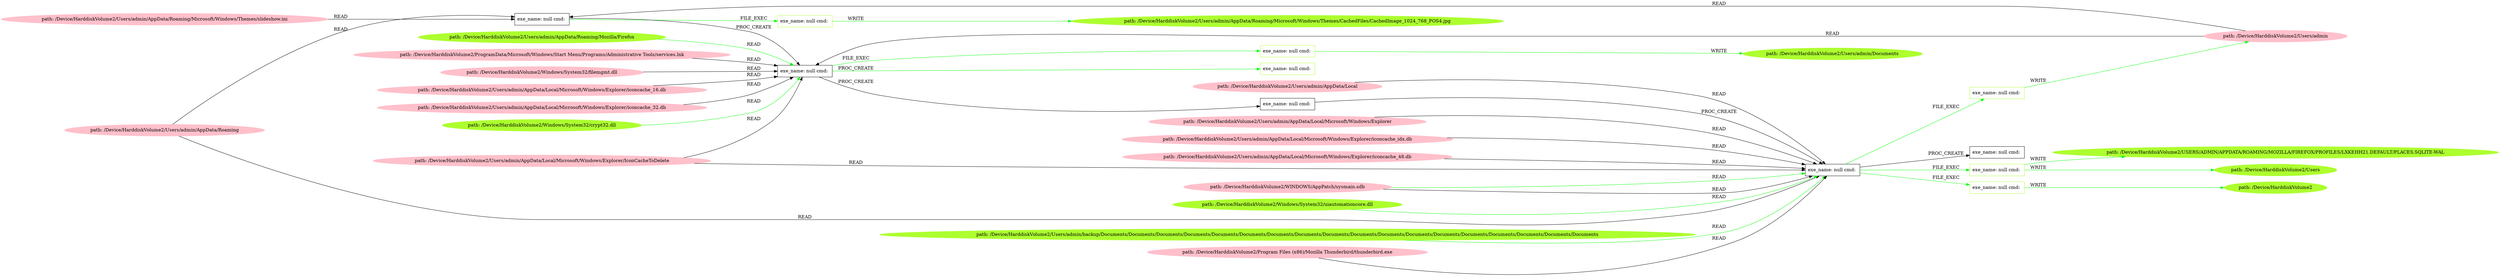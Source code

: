 digraph {
	rankdir=LR
	7 [label="exe_name: null cmd: " color=black shape=box style=solid]
	43 [label="exe_name: null cmd: " color=greenyellow shape=box style=solid]
	7 -> 43 [label=FILE_EXEC color=green]
	3 [label="exe_name: null cmd: " color=black shape=box style=solid]
	45 [label="exe_name: null cmd: " color=greenyellow shape=box style=solid]
	3 -> 45 [label=FILE_EXEC color=green]
	0 [label="exe_name: null cmd: " color=black shape=box style=solid]
	51 [label="exe_name: null cmd: " color=greenyellow shape=box style=solid]
	0 -> 51 [label=FILE_EXEC color=green]
	0 [label="exe_name: null cmd: " color=black shape=box style=solid]
	53 [label="exe_name: null cmd: " color=greenyellow shape=box style=solid]
	0 -> 53 [label=FILE_EXEC color=green]
	0 [label="exe_name: null cmd: " color=black shape=box style=solid]
	57 [label="exe_name: null cmd: " color=greenyellow shape=box style=solid]
	0 -> 57 [label=FILE_EXEC color=green]
	26 [label="path: /Device/HarddiskVolume2/Users/admin" color=pink shape=oval style=filled]
	7 [label="exe_name: null cmd: " color=black shape=box style=solid]
	26 -> 7 [label=READ color=black]
	40 [label="path: /Device/HarddiskVolume2/Users/admin/AppData/Roaming" color=pink shape=oval style=filled]
	7 [label="exe_name: null cmd: " color=black shape=box style=solid]
	40 -> 7 [label=READ color=black]
	31 [label="path: /Device/HarddiskVolume2/Users/admin/AppData/Roaming/Microsoft/Windows/Themes/slideshow.ini" color=pink shape=oval style=filled]
	7 [label="exe_name: null cmd: " color=black shape=box style=solid]
	31 -> 7 [label=READ color=black]
	50 [label="path: /Device/HarddiskVolume2/Users/admin/backup/Documents/Documents/Documents/Documents/Documents/Documents/Documents/Documents/Documents/Documents/Documents/Documents/Documents/Documents/Documents/Documents/Documents/Documents" color=greenyellow shape=oval style=filled]
	0 [label="exe_name: null cmd: " color=black shape=box style=solid]
	50 -> 0 [label=READ color=green]
	7 [label="exe_name: null cmd: " color=black shape=box style=solid]
	3 [label="exe_name: null cmd: " color=black shape=box style=solid]
	7 -> 3 [label=PROC_CREATE color=black]
	4 [label="path: /Device/HarddiskVolume2/ProgramData/Microsoft/Windows/Start Menu/Programs/Administrative Tools/services.lnk" color=pink shape=oval style=filled]
	3 [label="exe_name: null cmd: " color=black shape=box style=solid]
	4 -> 3 [label=READ color=black]
	9 [label="path: /Device/HarddiskVolume2/Windows/System32/filemgmt.dll" color=pink shape=oval style=filled]
	3 [label="exe_name: null cmd: " color=black shape=box style=solid]
	9 -> 3 [label=READ color=black]
	26 [label="path: /Device/HarddiskVolume2/Users/admin" color=pink shape=oval style=filled]
	3 [label="exe_name: null cmd: " color=black shape=box style=solid]
	26 -> 3 [label=READ color=black]
	38 [label="path: /Device/HarddiskVolume2/Users/admin/AppData/Local/Microsoft/Windows/Explorer/IconCacheToDelete" color=pink shape=oval style=filled]
	3 [label="exe_name: null cmd: " color=black shape=box style=solid]
	38 -> 3 [label=READ color=black]
	29 [label="path: /Device/HarddiskVolume2/Users/admin/AppData/Local/Microsoft/Windows/Explorer/iconcache_16.db" color=pink shape=oval style=filled]
	3 [label="exe_name: null cmd: " color=black shape=box style=solid]
	29 -> 3 [label=READ color=black]
	12 [label="path: /Device/HarddiskVolume2/Users/admin/AppData/Local/Microsoft/Windows/Explorer/iconcache_32.db" color=pink shape=oval style=filled]
	3 [label="exe_name: null cmd: " color=black shape=box style=solid]
	12 -> 3 [label=READ color=black]
	3 [label="exe_name: null cmd: " color=black shape=box style=solid]
	16 [label="exe_name: null cmd: " color=black shape=box style=solid]
	3 -> 16 [label=PROC_CREATE color=black]
	16 [label="exe_name: null cmd: " color=black shape=box style=solid]
	0 [label="exe_name: null cmd: " color=black shape=box style=solid]
	16 -> 0 [label=PROC_CREATE color=black]
	13 [label="path: /Device/HarddiskVolume2/Program Files (x86)/Mozilla Thunderbird/thunderbird.exe" color=pink shape=oval style=filled]
	0 [label="exe_name: null cmd: " color=black shape=box style=solid]
	13 -> 0 [label=READ color=black]
	8 [label="path: /Device/HarddiskVolume2/WINDOWS/AppPatch/sysmain.sdb" color=pink shape=oval style=filled]
	0 [label="exe_name: null cmd: " color=black shape=box style=solid]
	8 -> 0 [label=READ color=black]
	37 [label="path: /Device/HarddiskVolume2/Users/admin/AppData/Local" color=pink shape=oval style=filled]
	0 [label="exe_name: null cmd: " color=black shape=box style=solid]
	37 -> 0 [label=READ color=black]
	32 [label="path: /Device/HarddiskVolume2/Users/admin/AppData/Local/Microsoft/Windows/Explorer" color=pink shape=oval style=filled]
	0 [label="exe_name: null cmd: " color=black shape=box style=solid]
	32 -> 0 [label=READ color=black]
	38 [label="path: /Device/HarddiskVolume2/Users/admin/AppData/Local/Microsoft/Windows/Explorer/IconCacheToDelete" color=pink shape=oval style=filled]
	0 [label="exe_name: null cmd: " color=black shape=box style=solid]
	38 -> 0 [label=READ color=black]
	24 [label="path: /Device/HarddiskVolume2/Users/admin/AppData/Local/Microsoft/Windows/Explorer/iconcache_idx.db" color=pink shape=oval style=filled]
	0 [label="exe_name: null cmd: " color=black shape=box style=solid]
	24 -> 0 [label=READ color=black]
	10 [label="path: /Device/HarddiskVolume2/Users/admin/AppData/Local/Microsoft/Windows/Explorer/iconcache_48.db" color=pink shape=oval style=filled]
	0 [label="exe_name: null cmd: " color=black shape=box style=solid]
	10 -> 0 [label=READ color=black]
	48 [label="path: /Device/HarddiskVolume2/Windows/System32/crypt32.dll" color=greenyellow shape=oval style=filled]
	3 [label="exe_name: null cmd: " color=black shape=box style=solid]
	48 -> 3 [label=READ color=green]
	40 [label="path: /Device/HarddiskVolume2/Users/admin/AppData/Roaming" color=pink shape=oval style=filled]
	0 [label="exe_name: null cmd: " color=black shape=box style=solid]
	40 -> 0 [label=READ color=black]
	0 [label="exe_name: null cmd: " color=black shape=box style=solid]
	1 [label="exe_name: null cmd: " color=black shape=box style=solid]
	0 -> 1 [label=PROC_CREATE color=black]
	8 [label="path: /Device/HarddiskVolume2/WINDOWS/AppPatch/sysmain.sdb" color=pink shape=oval style=filled]
	0 [label="exe_name: null cmd: " color=black shape=box style=solid]
	8 -> 0 [label=READ color=green]
	43 [label="exe_name: null cmd: " color=greenyellow shape=box style=solid]
	44 [label="path: /Device/HarddiskVolume2/Users/admin/AppData/Roaming/Microsoft/Windows/Themes/CachedFiles/CachedImage_1024_768_POS4.jpg" color=greenyellow shape=oval style=filled]
	43 -> 44 [label=WRITE color=green]
	51 [label="exe_name: null cmd: " color=greenyellow shape=box style=solid]
	52 [label="path: /Device/HarddiskVolume2" color=greenyellow shape=oval style=filled]
	51 -> 52 [label=WRITE color=green]
	55 [label="path: /Device/HarddiskVolume2/Windows/System32/uiautomationcore.dll" color=greenyellow shape=oval style=filled]
	0 [label="exe_name: null cmd: " color=black shape=box style=solid]
	55 -> 0 [label=READ color=green]
	53 [label="exe_name: null cmd: " color=greenyellow shape=box style=solid]
	26 [label="path: /Device/HarddiskVolume2/Users/admin" color=pink shape=oval style=filled]
	53 -> 26 [label=WRITE color=green]
	45 [label="exe_name: null cmd: " color=greenyellow shape=box style=solid]
	46 [label="path: /Device/HarddiskVolume2/Users/admin/Documents" color=greenyellow shape=oval style=filled]
	45 -> 46 [label=WRITE color=green]
	3 [label="exe_name: null cmd: " color=black shape=box style=solid]
	49 [label="exe_name: null cmd: " color=greenyellow shape=box style=solid]
	3 -> 49 [label=PROC_CREATE color=green]
	57 [label="exe_name: null cmd: " color=greenyellow shape=box style=solid]
	59 [label="path: /Device/HarddiskVolume2/USERS/ADMIN/APPDATA/ROAMING/MOZILLA/FIREFOX/PROFILES/LXKEHH21.DEFAULT/PLACES.SQLITE-WAL" color=greenyellow shape=oval style=filled]
	57 -> 59 [label=WRITE color=green]
	57 [label="exe_name: null cmd: " color=greenyellow shape=box style=solid]
	58 [label="path: /Device/HarddiskVolume2/Users" color=greenyellow shape=oval style=filled]
	57 -> 58 [label=WRITE color=green]
	47 [label="path: /Device/HarddiskVolume2/Users/admin/AppData/Roaming/Mozilla/Firefox" color=greenyellow shape=oval style=filled]
	3 [label="exe_name: null cmd: " color=black shape=box style=solid]
	47 -> 3 [label=READ color=green]
}
